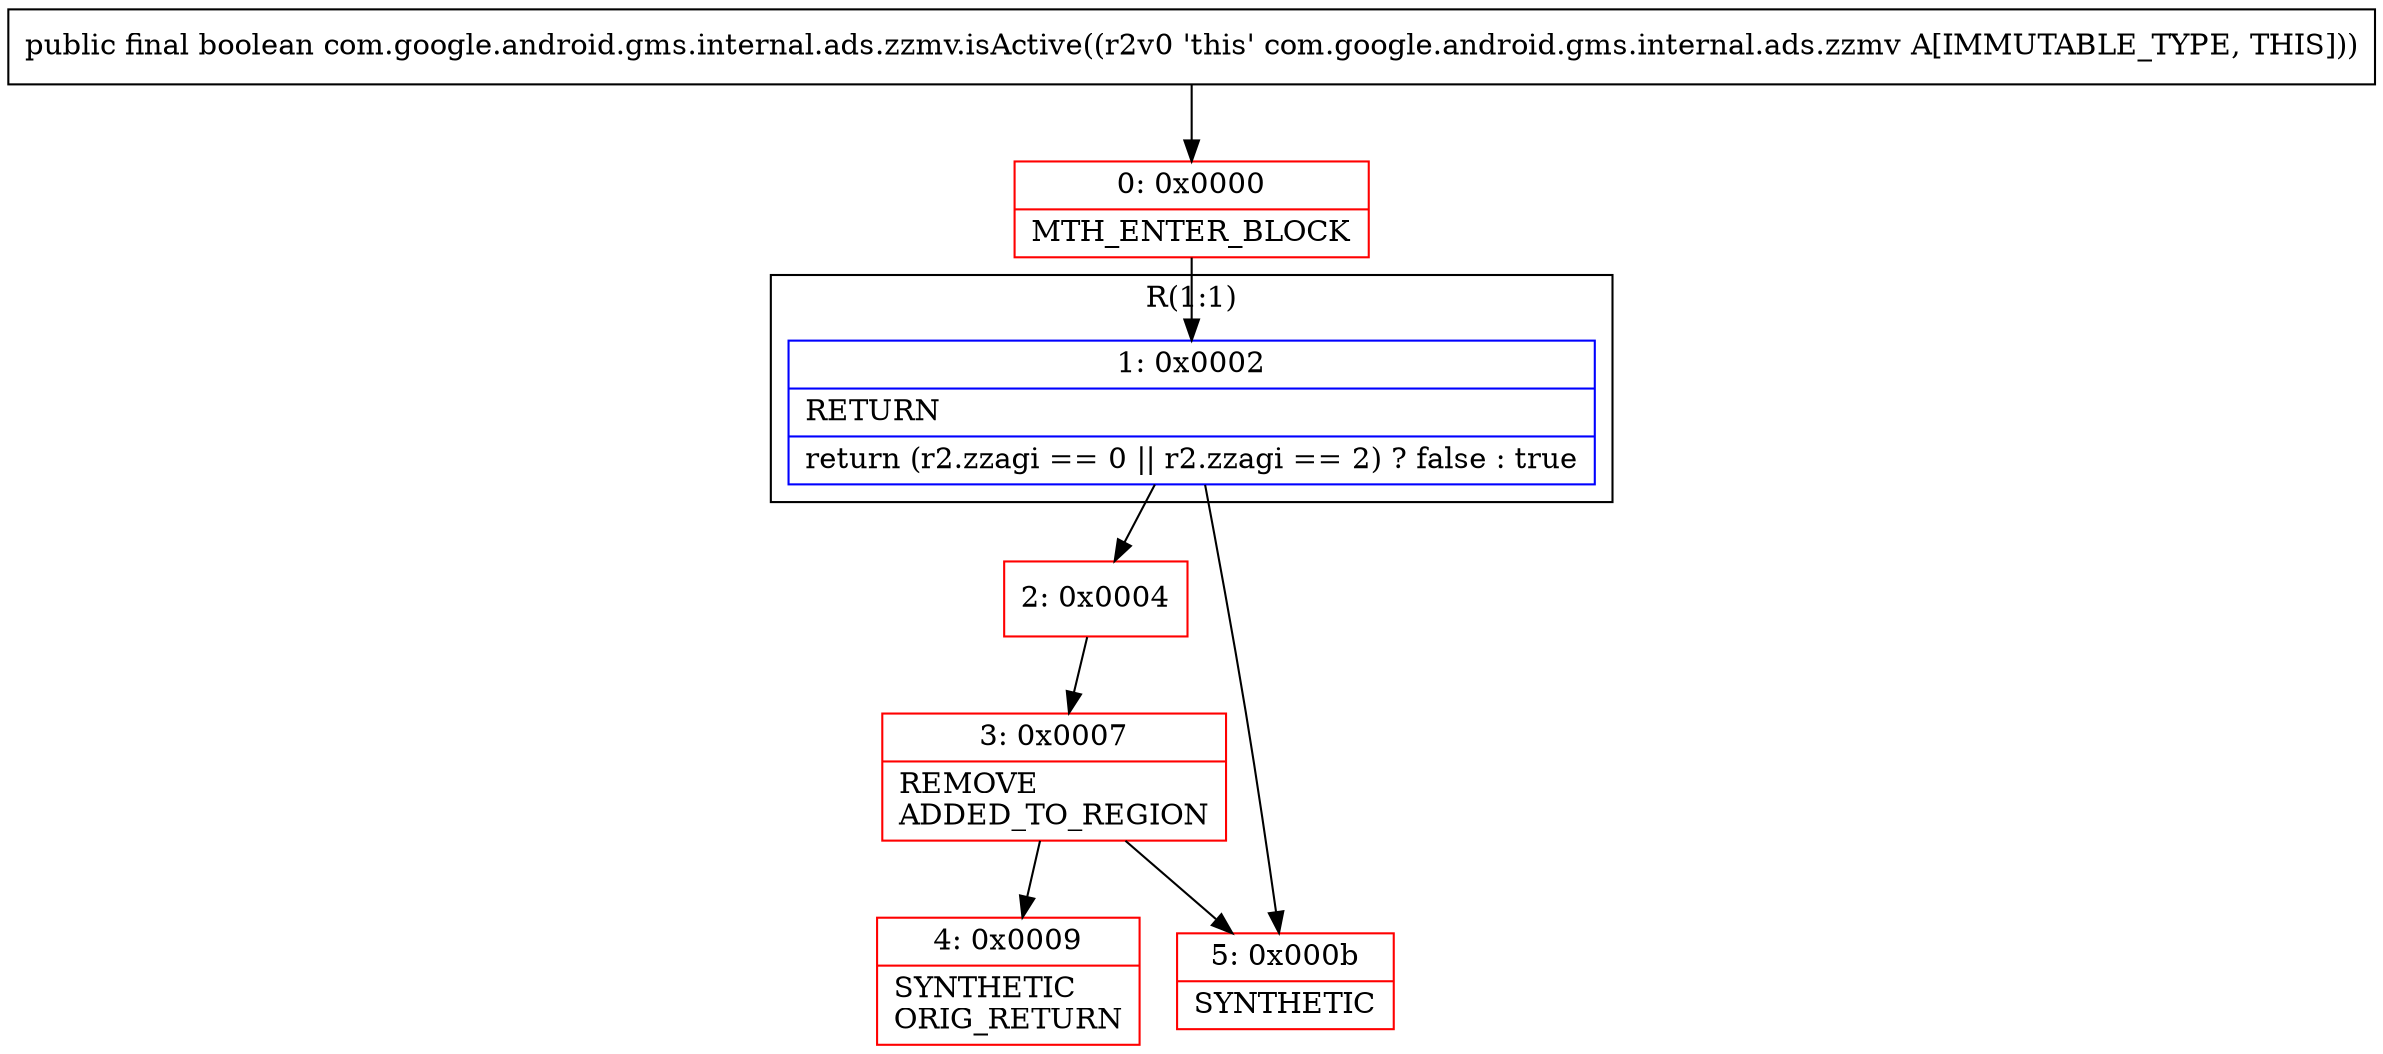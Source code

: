 digraph "CFG forcom.google.android.gms.internal.ads.zzmv.isActive()Z" {
subgraph cluster_Region_2136686982 {
label = "R(1:1)";
node [shape=record,color=blue];
Node_1 [shape=record,label="{1\:\ 0x0002|RETURN\l|return (r2.zzagi == 0 \|\| r2.zzagi == 2) ? false : true\l}"];
}
Node_0 [shape=record,color=red,label="{0\:\ 0x0000|MTH_ENTER_BLOCK\l}"];
Node_2 [shape=record,color=red,label="{2\:\ 0x0004}"];
Node_3 [shape=record,color=red,label="{3\:\ 0x0007|REMOVE\lADDED_TO_REGION\l}"];
Node_4 [shape=record,color=red,label="{4\:\ 0x0009|SYNTHETIC\lORIG_RETURN\l}"];
Node_5 [shape=record,color=red,label="{5\:\ 0x000b|SYNTHETIC\l}"];
MethodNode[shape=record,label="{public final boolean com.google.android.gms.internal.ads.zzmv.isActive((r2v0 'this' com.google.android.gms.internal.ads.zzmv A[IMMUTABLE_TYPE, THIS])) }"];
MethodNode -> Node_0;
Node_1 -> Node_2;
Node_1 -> Node_5;
Node_0 -> Node_1;
Node_2 -> Node_3;
Node_3 -> Node_4;
Node_3 -> Node_5;
}

